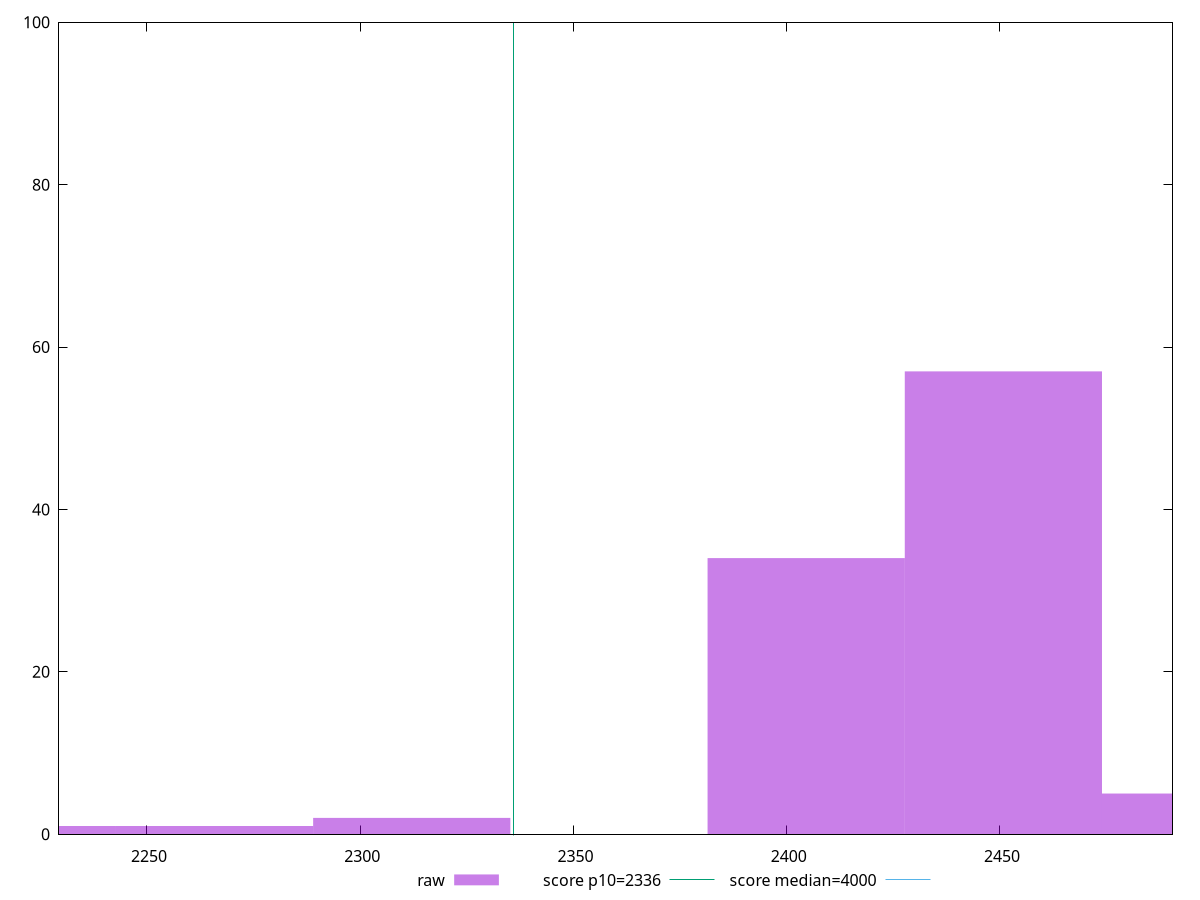 reset

$raw <<EOF
2404.5621572126242 34
2450.803737159021 57
2312.078997319831 2
2497.0453171054173 5
2265.837417373434 1
2219.5958374270376 1
EOF

set key outside below
set boxwidth 46.24157994639662
set xrange [2229.366:2490.4575000000004]
set yrange [0:100]
set trange [0:100]
set style fill transparent solid 0.5 noborder

set parametric
set terminal svg size 640, 490 enhanced background rgb 'white'
set output "report_00025_2021-02-22T21:38:55.199Z/first-contentful-paint/samples/pages+cached+noadtech/raw/histogram.svg"

plot $raw title "raw" with boxes, \
     2336,t title "score p10=2336", \
     4000,t title "score median=4000"

reset
